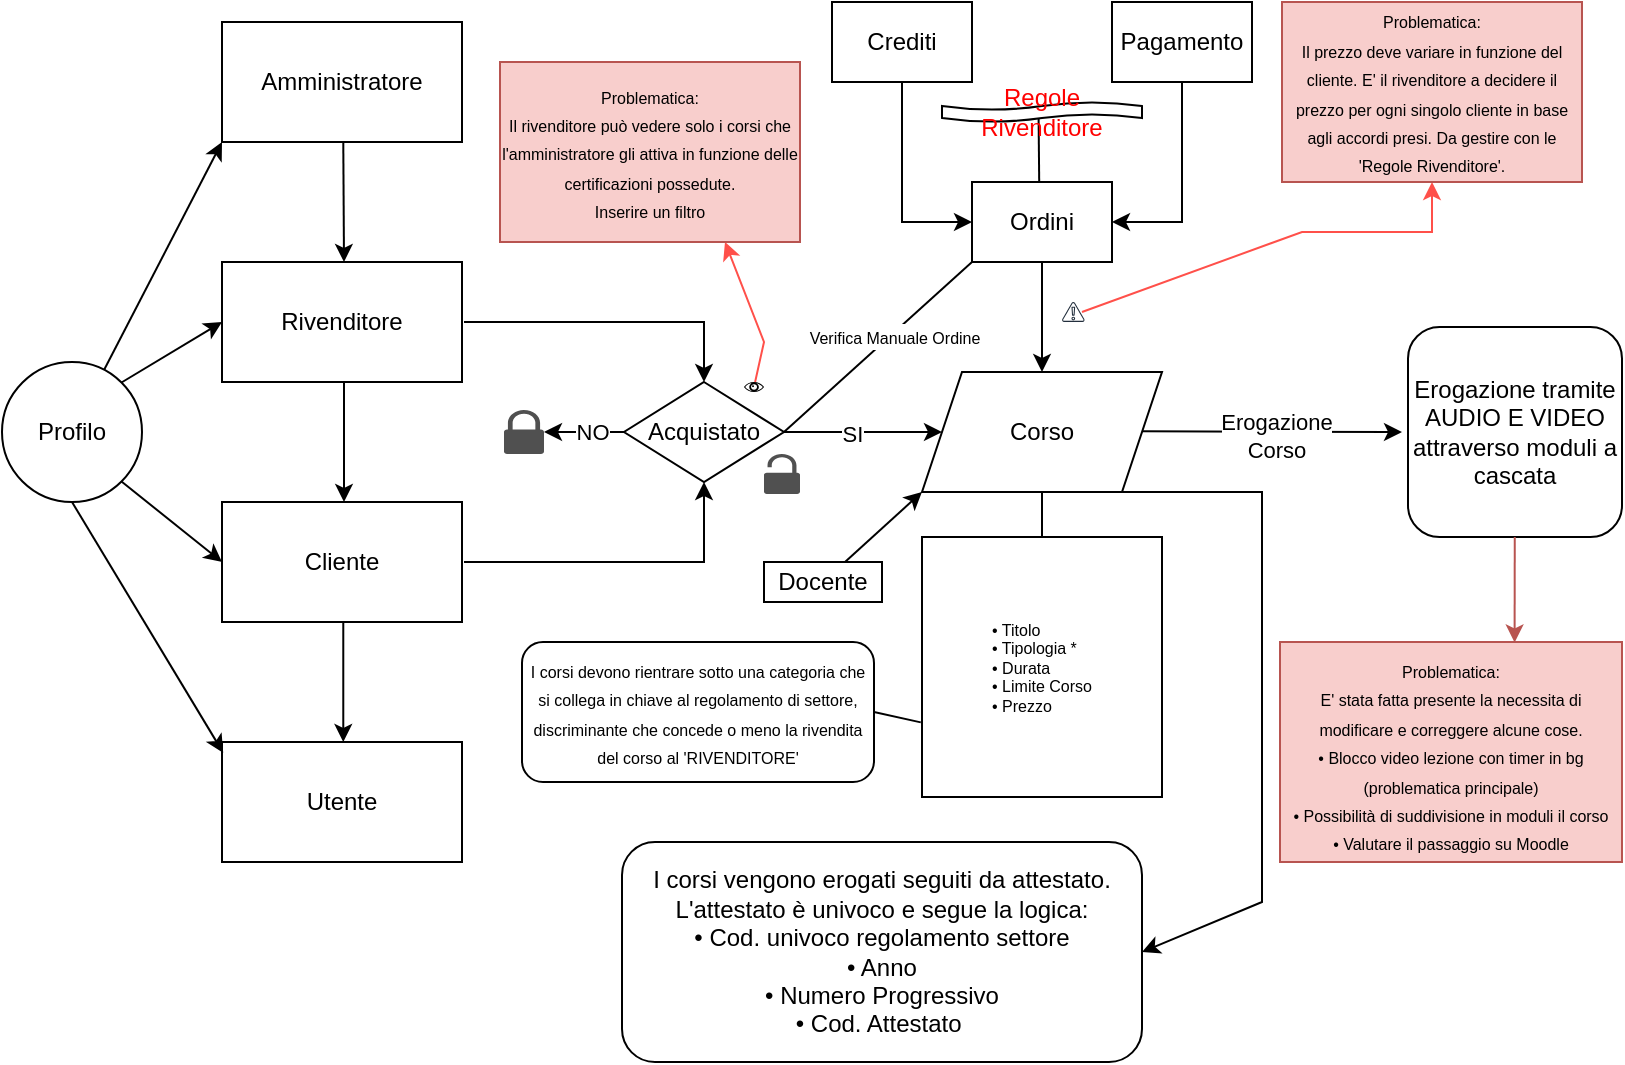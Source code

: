 <mxfile version="22.0.4" type="github">
  <diagram name="Pagina-1" id="Ygy5yfQHm3s8WBBkOKHJ">
    <mxGraphModel dx="1687" dy="882" grid="1" gridSize="10" guides="1" tooltips="1" connect="1" arrows="1" fold="1" page="1" pageScale="1" pageWidth="827" pageHeight="1169" math="0" shadow="0">
      <root>
        <mxCell id="0" />
        <mxCell id="1" parent="0" />
        <mxCell id="aYw8s4LGPYsY6GY9-wbT-1" value="Amministratore" style="rounded=0;whiteSpace=wrap;html=1;" parent="1" vertex="1">
          <mxGeometry x="119" y="40" width="120" height="60" as="geometry" />
        </mxCell>
        <mxCell id="aYw8s4LGPYsY6GY9-wbT-2" value="" style="endArrow=classic;html=1;rounded=0;" parent="1" edge="1">
          <mxGeometry width="50" height="50" relative="1" as="geometry">
            <mxPoint x="179.64" y="100" as="sourcePoint" />
            <mxPoint x="180" y="160" as="targetPoint" />
          </mxGeometry>
        </mxCell>
        <mxCell id="sm0uZwe1ntu3Nj2_a3fd-27" style="edgeStyle=none;rounded=0;orthogonalLoop=1;jettySize=auto;html=1;entryX=0.5;entryY=0;entryDx=0;entryDy=0;" edge="1" parent="1" target="sm0uZwe1ntu3Nj2_a3fd-4">
          <mxGeometry relative="1" as="geometry">
            <mxPoint x="380" y="220" as="targetPoint" />
            <mxPoint x="240" y="190.0" as="sourcePoint" />
            <Array as="points">
              <mxPoint x="360" y="190" />
            </Array>
          </mxGeometry>
        </mxCell>
        <mxCell id="aYw8s4LGPYsY6GY9-wbT-3" value="Rivenditore" style="rounded=0;whiteSpace=wrap;html=1;" parent="1" vertex="1">
          <mxGeometry x="119" y="160" width="120" height="60" as="geometry" />
        </mxCell>
        <mxCell id="aYw8s4LGPYsY6GY9-wbT-7" value="" style="endArrow=classic;html=1;rounded=0;exitX=0.5;exitY=1;exitDx=0;exitDy=0;" parent="1" edge="1">
          <mxGeometry width="50" height="50" relative="1" as="geometry">
            <mxPoint x="180" y="220.0" as="sourcePoint" />
            <mxPoint x="180" y="280" as="targetPoint" />
          </mxGeometry>
        </mxCell>
        <mxCell id="aYw8s4LGPYsY6GY9-wbT-8" value="Cliente" style="rounded=0;whiteSpace=wrap;html=1;" parent="1" vertex="1">
          <mxGeometry x="119" y="280" width="120" height="60" as="geometry" />
        </mxCell>
        <mxCell id="sm0uZwe1ntu3Nj2_a3fd-73" style="edgeStyle=none;rounded=0;orthogonalLoop=1;jettySize=auto;html=1;" edge="1" parent="1">
          <mxGeometry relative="1" as="geometry">
            <mxPoint x="709" y="245" as="targetPoint" />
            <mxPoint x="579.0" y="244.66" as="sourcePoint" />
          </mxGeometry>
        </mxCell>
        <mxCell id="sm0uZwe1ntu3Nj2_a3fd-74" value="Erogazione&lt;br&gt;Corso" style="edgeLabel;html=1;align=center;verticalAlign=middle;resizable=0;points=[];" vertex="1" connectable="0" parent="sm0uZwe1ntu3Nj2_a3fd-73">
          <mxGeometry x="0.027" y="-2" relative="1" as="geometry">
            <mxPoint as="offset" />
          </mxGeometry>
        </mxCell>
        <mxCell id="sm0uZwe1ntu3Nj2_a3fd-3" value="Corso" style="shape=parallelogram;perimeter=parallelogramPerimeter;whiteSpace=wrap;html=1;fixedSize=1;" vertex="1" parent="1">
          <mxGeometry x="469" y="215" width="120" height="60" as="geometry" />
        </mxCell>
        <mxCell id="sm0uZwe1ntu3Nj2_a3fd-25" style="edgeStyle=none;rounded=0;orthogonalLoop=1;jettySize=auto;html=1;exitX=1;exitY=0.5;exitDx=0;exitDy=0;entryX=0;entryY=0.5;entryDx=0;entryDy=0;" edge="1" parent="1" source="sm0uZwe1ntu3Nj2_a3fd-4" target="sm0uZwe1ntu3Nj2_a3fd-3">
          <mxGeometry relative="1" as="geometry">
            <mxPoint x="499" y="245" as="targetPoint" />
            <mxPoint x="439" y="245.0" as="sourcePoint" />
          </mxGeometry>
        </mxCell>
        <mxCell id="sm0uZwe1ntu3Nj2_a3fd-30" value="SI" style="edgeLabel;html=1;align=center;verticalAlign=middle;resizable=0;points=[];" vertex="1" connectable="0" parent="sm0uZwe1ntu3Nj2_a3fd-25">
          <mxGeometry x="-0.146" y="-1" relative="1" as="geometry">
            <mxPoint as="offset" />
          </mxGeometry>
        </mxCell>
        <mxCell id="sm0uZwe1ntu3Nj2_a3fd-29" value="" style="edgeStyle=none;rounded=0;orthogonalLoop=1;jettySize=auto;html=1;" edge="1" parent="1" source="sm0uZwe1ntu3Nj2_a3fd-4" target="sm0uZwe1ntu3Nj2_a3fd-12">
          <mxGeometry relative="1" as="geometry" />
        </mxCell>
        <mxCell id="sm0uZwe1ntu3Nj2_a3fd-34" value="NO" style="edgeLabel;html=1;align=center;verticalAlign=middle;resizable=0;points=[];" vertex="1" connectable="0" parent="sm0uZwe1ntu3Nj2_a3fd-29">
          <mxGeometry x="-0.211" relative="1" as="geometry">
            <mxPoint as="offset" />
          </mxGeometry>
        </mxCell>
        <mxCell id="sm0uZwe1ntu3Nj2_a3fd-4" value="Acquistato" style="rhombus;whiteSpace=wrap;html=1;" vertex="1" parent="1">
          <mxGeometry x="320" y="220" width="80" height="50" as="geometry" />
        </mxCell>
        <mxCell id="sm0uZwe1ntu3Nj2_a3fd-12" value="" style="sketch=0;pointerEvents=1;shadow=0;dashed=0;html=1;strokeColor=none;fillColor=#505050;labelPosition=center;verticalLabelPosition=bottom;verticalAlign=top;outlineConnect=0;align=center;shape=mxgraph.office.security.lock_protected;" vertex="1" parent="1">
          <mxGeometry x="260" y="234" width="20" height="22" as="geometry" />
        </mxCell>
        <mxCell id="sm0uZwe1ntu3Nj2_a3fd-13" value="" style="sketch=0;pointerEvents=1;shadow=0;dashed=0;html=1;strokeColor=none;fillColor=#505050;labelPosition=center;verticalLabelPosition=bottom;verticalAlign=top;outlineConnect=0;align=center;shape=mxgraph.office.security.lock_unprotected;" vertex="1" parent="1">
          <mxGeometry x="390" y="256" width="18" height="20" as="geometry" />
        </mxCell>
        <mxCell id="sm0uZwe1ntu3Nj2_a3fd-22" value="&lt;div style=&quot;text-align: left; font-size: 8px;&quot;&gt;&lt;span style=&quot;background-color: initial;&quot;&gt;&lt;font style=&quot;font-size: 8px;&quot;&gt;• Titolo&lt;/font&gt;&lt;/span&gt;&lt;/div&gt;&lt;div style=&quot;text-align: left; font-size: 8px;&quot;&gt;&lt;span style=&quot;background-color: initial;&quot;&gt;&lt;font style=&quot;font-size: 8px;&quot;&gt;• Tipologia *&lt;/font&gt;&lt;/span&gt;&lt;/div&gt;&lt;div style=&quot;text-align: left; font-size: 8px;&quot;&gt;&lt;span style=&quot;background-color: initial;&quot;&gt;&lt;font style=&quot;font-size: 8px;&quot;&gt;• Durata&lt;/font&gt;&lt;/span&gt;&lt;/div&gt;&lt;div style=&quot;text-align: left; font-size: 8px;&quot;&gt;&lt;span style=&quot;background-color: initial;&quot;&gt;&lt;font style=&quot;font-size: 8px;&quot;&gt;• Limite Corso&lt;/font&gt;&lt;/span&gt;&lt;/div&gt;&lt;div style=&quot;text-align: left; font-size: 8px;&quot;&gt;&lt;span style=&quot;background-color: initial;&quot;&gt;&lt;font style=&quot;font-size: 8px;&quot;&gt;• Prezzo&lt;/font&gt;&lt;/span&gt;&lt;/div&gt;" style="rounded=0;whiteSpace=wrap;html=1;labelPosition=center;verticalLabelPosition=middle;align=center;verticalAlign=middle;" vertex="1" parent="1">
          <mxGeometry x="469" y="297.5" width="120" height="130" as="geometry" />
        </mxCell>
        <mxCell id="sm0uZwe1ntu3Nj2_a3fd-28" style="edgeStyle=none;rounded=0;orthogonalLoop=1;jettySize=auto;html=1;entryX=0.5;entryY=1;entryDx=0;entryDy=0;" edge="1" parent="1" target="sm0uZwe1ntu3Nj2_a3fd-4">
          <mxGeometry relative="1" as="geometry">
            <mxPoint x="360" y="350" as="targetPoint" />
            <mxPoint x="240" y="310" as="sourcePoint" />
            <Array as="points">
              <mxPoint x="360" y="310" />
            </Array>
          </mxGeometry>
        </mxCell>
        <mxCell id="sm0uZwe1ntu3Nj2_a3fd-31" value="" style="endArrow=none;html=1;rounded=0;exitX=0.5;exitY=0;exitDx=0;exitDy=0;" edge="1" parent="1" source="sm0uZwe1ntu3Nj2_a3fd-22" target="sm0uZwe1ntu3Nj2_a3fd-3">
          <mxGeometry width="50" height="50" relative="1" as="geometry">
            <mxPoint x="514" y="275" as="sourcePoint" />
            <mxPoint x="564" y="225" as="targetPoint" />
          </mxGeometry>
        </mxCell>
        <mxCell id="sm0uZwe1ntu3Nj2_a3fd-32" value="Utente" style="rounded=0;whiteSpace=wrap;html=1;" vertex="1" parent="1">
          <mxGeometry x="119" y="400" width="120" height="60" as="geometry" />
        </mxCell>
        <mxCell id="sm0uZwe1ntu3Nj2_a3fd-33" value="" style="endArrow=classic;html=1;rounded=0;exitX=0.5;exitY=1;exitDx=0;exitDy=0;" edge="1" parent="1">
          <mxGeometry width="50" height="50" relative="1" as="geometry">
            <mxPoint x="179.64" y="340" as="sourcePoint" />
            <mxPoint x="179.64" y="400" as="targetPoint" />
          </mxGeometry>
        </mxCell>
        <mxCell id="sm0uZwe1ntu3Nj2_a3fd-43" style="edgeStyle=none;rounded=0;orthogonalLoop=1;jettySize=auto;html=1;" edge="1" parent="1" source="sm0uZwe1ntu3Nj2_a3fd-35" target="sm0uZwe1ntu3Nj2_a3fd-3">
          <mxGeometry relative="1" as="geometry" />
        </mxCell>
        <mxCell id="sm0uZwe1ntu3Nj2_a3fd-35" value="Ordini" style="rounded=0;whiteSpace=wrap;html=1;" vertex="1" parent="1">
          <mxGeometry x="494" y="120" width="70" height="40" as="geometry" />
        </mxCell>
        <mxCell id="sm0uZwe1ntu3Nj2_a3fd-42" style="edgeStyle=none;rounded=0;orthogonalLoop=1;jettySize=auto;html=1;entryX=1;entryY=0.5;entryDx=0;entryDy=0;" edge="1" parent="1" source="sm0uZwe1ntu3Nj2_a3fd-36" target="sm0uZwe1ntu3Nj2_a3fd-35">
          <mxGeometry relative="1" as="geometry">
            <mxPoint x="599" y="150" as="targetPoint" />
            <Array as="points">
              <mxPoint x="599" y="140" />
            </Array>
          </mxGeometry>
        </mxCell>
        <mxCell id="sm0uZwe1ntu3Nj2_a3fd-36" value="Pagamento" style="rounded=0;whiteSpace=wrap;html=1;" vertex="1" parent="1">
          <mxGeometry x="564" y="30" width="70" height="40" as="geometry" />
        </mxCell>
        <mxCell id="sm0uZwe1ntu3Nj2_a3fd-41" style="edgeStyle=none;rounded=0;orthogonalLoop=1;jettySize=auto;html=1;entryX=0;entryY=0.5;entryDx=0;entryDy=0;" edge="1" parent="1" source="sm0uZwe1ntu3Nj2_a3fd-37" target="sm0uZwe1ntu3Nj2_a3fd-35">
          <mxGeometry relative="1" as="geometry">
            <mxPoint x="459" y="150" as="targetPoint" />
            <Array as="points">
              <mxPoint x="459" y="140" />
            </Array>
          </mxGeometry>
        </mxCell>
        <mxCell id="sm0uZwe1ntu3Nj2_a3fd-37" value="Crediti" style="rounded=0;whiteSpace=wrap;html=1;" vertex="1" parent="1">
          <mxGeometry x="424" y="30" width="70" height="40" as="geometry" />
        </mxCell>
        <mxCell id="sm0uZwe1ntu3Nj2_a3fd-48" style="edgeStyle=none;rounded=0;orthogonalLoop=1;jettySize=auto;html=1;strokeColor=#FF504A;entryX=0.75;entryY=1;entryDx=0;entryDy=0;" edge="1" parent="1" source="sm0uZwe1ntu3Nj2_a3fd-44" target="sm0uZwe1ntu3Nj2_a3fd-46">
          <mxGeometry relative="1" as="geometry">
            <Array as="points">
              <mxPoint x="390" y="200" />
            </Array>
          </mxGeometry>
        </mxCell>
        <mxCell id="sm0uZwe1ntu3Nj2_a3fd-44" value="" style="shape=mxgraph.signs.healthcare.eye;html=1;pointerEvents=1;fillColor=#000000;strokeColor=none;verticalLabelPosition=bottom;verticalAlign=top;align=center;" vertex="1" parent="1">
          <mxGeometry x="380" y="220" width="10" height="5" as="geometry" />
        </mxCell>
        <mxCell id="sm0uZwe1ntu3Nj2_a3fd-46" value="&lt;font style=&quot;&quot;&gt;&lt;span style=&quot;font-size: 8px;&quot;&gt;Problematica:&lt;/span&gt;&lt;br&gt;&lt;font style=&quot;font-size: 8px;&quot;&gt;Il rivenditore può vedere solo i corsi che l&#39;amministratore gli attiva in funzione delle certificazioni possedute.&lt;br&gt;Inserire un filtro&lt;/font&gt;&lt;br&gt;&lt;/font&gt;" style="rounded=0;whiteSpace=wrap;html=1;labelBackgroundColor=none;fillColor=#f8cecc;strokeColor=#b85450;" vertex="1" parent="1">
          <mxGeometry x="258" y="60" width="150" height="90" as="geometry" />
        </mxCell>
        <mxCell id="sm0uZwe1ntu3Nj2_a3fd-51" value="" style="endArrow=none;html=1;rounded=0;exitX=1;exitY=0.5;exitDx=0;exitDy=0;entryX=0;entryY=1;entryDx=0;entryDy=0;" edge="1" parent="1" source="sm0uZwe1ntu3Nj2_a3fd-4" target="sm0uZwe1ntu3Nj2_a3fd-35">
          <mxGeometry width="50" height="50" relative="1" as="geometry">
            <mxPoint x="439.08" y="244.64" as="sourcePoint" />
            <mxPoint x="489" y="190" as="targetPoint" />
          </mxGeometry>
        </mxCell>
        <mxCell id="sm0uZwe1ntu3Nj2_a3fd-52" value="&lt;font style=&quot;font-size: 8px;&quot;&gt;Verifica Manuale Ordine&lt;/font&gt;" style="edgeLabel;html=1;align=center;verticalAlign=middle;resizable=0;points=[];" vertex="1" connectable="0" parent="sm0uZwe1ntu3Nj2_a3fd-51">
          <mxGeometry x="0.153" y="-1" relative="1" as="geometry">
            <mxPoint as="offset" />
          </mxGeometry>
        </mxCell>
        <mxCell id="sm0uZwe1ntu3Nj2_a3fd-54" style="edgeStyle=none;rounded=0;orthogonalLoop=1;jettySize=auto;html=1;entryX=0;entryY=1;entryDx=0;entryDy=0;" edge="1" parent="1" source="sm0uZwe1ntu3Nj2_a3fd-53" target="aYw8s4LGPYsY6GY9-wbT-1">
          <mxGeometry relative="1" as="geometry" />
        </mxCell>
        <mxCell id="sm0uZwe1ntu3Nj2_a3fd-55" style="edgeStyle=none;rounded=0;orthogonalLoop=1;jettySize=auto;html=1;exitX=1;exitY=0;exitDx=0;exitDy=0;entryX=0;entryY=0.5;entryDx=0;entryDy=0;" edge="1" parent="1" source="sm0uZwe1ntu3Nj2_a3fd-53" target="aYw8s4LGPYsY6GY9-wbT-3">
          <mxGeometry relative="1" as="geometry" />
        </mxCell>
        <mxCell id="sm0uZwe1ntu3Nj2_a3fd-56" style="edgeStyle=none;rounded=0;orthogonalLoop=1;jettySize=auto;html=1;exitX=1;exitY=1;exitDx=0;exitDy=0;entryX=0;entryY=0.5;entryDx=0;entryDy=0;" edge="1" parent="1" source="sm0uZwe1ntu3Nj2_a3fd-53" target="aYw8s4LGPYsY6GY9-wbT-8">
          <mxGeometry relative="1" as="geometry" />
        </mxCell>
        <mxCell id="sm0uZwe1ntu3Nj2_a3fd-53" value="Profilo" style="ellipse;whiteSpace=wrap;html=1;aspect=fixed;" vertex="1" parent="1">
          <mxGeometry x="9" y="210" width="70" height="70" as="geometry" />
        </mxCell>
        <mxCell id="sm0uZwe1ntu3Nj2_a3fd-57" style="edgeStyle=none;rounded=0;orthogonalLoop=1;jettySize=auto;html=1;exitX=0.5;exitY=1;exitDx=0;exitDy=0;entryX=0.005;entryY=0.09;entryDx=0;entryDy=0;entryPerimeter=0;" edge="1" parent="1" source="sm0uZwe1ntu3Nj2_a3fd-53" target="sm0uZwe1ntu3Nj2_a3fd-32">
          <mxGeometry relative="1" as="geometry" />
        </mxCell>
        <mxCell id="sm0uZwe1ntu3Nj2_a3fd-59" style="edgeStyle=none;rounded=0;orthogonalLoop=1;jettySize=auto;html=1;entryX=0;entryY=1;entryDx=0;entryDy=0;" edge="1" parent="1" source="sm0uZwe1ntu3Nj2_a3fd-58" target="sm0uZwe1ntu3Nj2_a3fd-3">
          <mxGeometry relative="1" as="geometry">
            <mxPoint x="479" y="280" as="targetPoint" />
          </mxGeometry>
        </mxCell>
        <mxCell id="sm0uZwe1ntu3Nj2_a3fd-58" value="Docente" style="rounded=0;whiteSpace=wrap;html=1;" vertex="1" parent="1">
          <mxGeometry x="390" y="310" width="59" height="20" as="geometry" />
        </mxCell>
        <mxCell id="sm0uZwe1ntu3Nj2_a3fd-60" style="edgeStyle=none;rounded=0;orthogonalLoop=1;jettySize=auto;html=1;strokeColor=#FF504A;entryX=0.5;entryY=1;entryDx=0;entryDy=0;" edge="1" parent="1" target="sm0uZwe1ntu3Nj2_a3fd-66">
          <mxGeometry relative="1" as="geometry">
            <mxPoint x="549" y="185" as="sourcePoint" />
            <Array as="points">
              <mxPoint x="659" y="145" />
              <mxPoint x="724" y="145" />
            </Array>
            <mxPoint x="754.0" y="115" as="targetPoint" />
          </mxGeometry>
        </mxCell>
        <mxCell id="sm0uZwe1ntu3Nj2_a3fd-62" value="" style="sketch=0;outlineConnect=0;fontColor=#232F3E;gradientColor=none;fillColor=#232F3D;strokeColor=none;dashed=0;verticalLabelPosition=bottom;verticalAlign=top;align=center;html=1;fontSize=12;fontStyle=0;aspect=fixed;pointerEvents=1;shape=mxgraph.aws4.alert;" vertex="1" parent="1">
          <mxGeometry x="539" y="180" width="11.31" height="10" as="geometry" />
        </mxCell>
        <mxCell id="sm0uZwe1ntu3Nj2_a3fd-66" value="&lt;font style=&quot;&quot;&gt;&lt;span style=&quot;font-size: 8px;&quot;&gt;Problematica:&lt;/span&gt;&lt;br&gt;&lt;font style=&quot;font-size: 8px;&quot;&gt;Il prezzo deve variare in funzione del cliente. E&#39; il rivenditore a decidere il prezzo per ogni singolo cliente in base agli accordi presi. Da gestire con le &#39;Regole Rivenditore&#39;.&lt;/font&gt;&lt;br&gt;&lt;/font&gt;" style="rounded=0;whiteSpace=wrap;html=1;labelBackgroundColor=none;fillColor=#f8cecc;strokeColor=#b85450;" vertex="1" parent="1">
          <mxGeometry x="649" y="30" width="150" height="90" as="geometry" />
        </mxCell>
        <mxCell id="sm0uZwe1ntu3Nj2_a3fd-71" value="" style="endArrow=none;html=1;rounded=0;entryX=0.483;entryY=0.775;entryDx=0;entryDy=0;entryPerimeter=0;exitX=0.48;exitY=0.001;exitDx=0;exitDy=0;exitPerimeter=0;" edge="1" parent="1" source="sm0uZwe1ntu3Nj2_a3fd-35" target="sm0uZwe1ntu3Nj2_a3fd-68">
          <mxGeometry width="50" height="50" relative="1" as="geometry">
            <mxPoint x="494" y="170" as="sourcePoint" />
            <mxPoint x="544" y="120" as="targetPoint" />
          </mxGeometry>
        </mxCell>
        <mxCell id="sm0uZwe1ntu3Nj2_a3fd-68" value="&lt;font color=&quot;#ff0000&quot;&gt;Regole Rivenditore&lt;/font&gt;" style="shape=tape;whiteSpace=wrap;html=1;" vertex="1" parent="1">
          <mxGeometry x="479" y="80" width="100" height="10" as="geometry" />
        </mxCell>
        <mxCell id="sm0uZwe1ntu3Nj2_a3fd-72" value="" style="endArrow=classic;html=1;rounded=0;exitX=0.834;exitY=1;exitDx=0;exitDy=0;exitPerimeter=0;entryX=1;entryY=0.5;entryDx=0;entryDy=0;" edge="1" parent="1" source="sm0uZwe1ntu3Nj2_a3fd-3" target="sm0uZwe1ntu3Nj2_a3fd-78">
          <mxGeometry width="50" height="50" relative="1" as="geometry">
            <mxPoint x="599" y="275" as="sourcePoint" />
            <mxPoint x="599" y="450" as="targetPoint" />
            <Array as="points">
              <mxPoint x="639" y="275" />
              <mxPoint x="639" y="480" />
            </Array>
          </mxGeometry>
        </mxCell>
        <mxCell id="sm0uZwe1ntu3Nj2_a3fd-77" value="Erogazione tramite&lt;br&gt;AUDIO E VIDEO&lt;br&gt;attraverso moduli a cascata" style="rounded=1;whiteSpace=wrap;html=1;" vertex="1" parent="1">
          <mxGeometry x="712" y="192.5" width="107" height="105" as="geometry" />
        </mxCell>
        <mxCell id="sm0uZwe1ntu3Nj2_a3fd-78" value="&lt;div style=&quot;&quot;&gt;&lt;span style=&quot;background-color: initial;&quot;&gt;I corsi vengono erogati seguiti da attestato. L&#39;attestato è univoco e segue la logica:&lt;/span&gt;&lt;/div&gt;&lt;div style=&quot;&quot;&gt;&lt;span style=&quot;background-color: initial;&quot;&gt;• Cod. univoco regolamento settore&lt;/span&gt;&lt;/div&gt;&lt;div style=&quot;&quot;&gt;&lt;span style=&quot;background-color: initial;&quot;&gt;• Anno&lt;/span&gt;&lt;/div&gt;&lt;div style=&quot;&quot;&gt;&lt;span style=&quot;background-color: initial;&quot;&gt;• Numero Progressivo&lt;/span&gt;&lt;/div&gt;&lt;div style=&quot;&quot;&gt;&lt;span style=&quot;background-color: initial;&quot;&gt;• Cod. Attestato&amp;nbsp;&lt;/span&gt;&lt;/div&gt;" style="rounded=1;whiteSpace=wrap;html=1;verticalAlign=middle;align=center;" vertex="1" parent="1">
          <mxGeometry x="319" y="450" width="260" height="110" as="geometry" />
        </mxCell>
        <mxCell id="sm0uZwe1ntu3Nj2_a3fd-81" value="&lt;font style=&quot;font-size: 8px;&quot;&gt;I corsi devono rientrare sotto una categoria che si collega in chiave al regolamento di settore, discriminante che concede o meno la rivendita del corso al &#39;RIVENDITORE&#39;&lt;/font&gt;" style="rounded=1;whiteSpace=wrap;html=1;" vertex="1" parent="1">
          <mxGeometry x="269" y="350" width="176" height="70" as="geometry" />
        </mxCell>
        <mxCell id="sm0uZwe1ntu3Nj2_a3fd-82" value="" style="endArrow=none;html=1;rounded=0;exitX=1;exitY=0.5;exitDx=0;exitDy=0;entryX=-0.005;entryY=0.713;entryDx=0;entryDy=0;entryPerimeter=0;" edge="1" parent="1" source="sm0uZwe1ntu3Nj2_a3fd-81" target="sm0uZwe1ntu3Nj2_a3fd-22">
          <mxGeometry width="50" height="50" relative="1" as="geometry">
            <mxPoint x="445" y="390" as="sourcePoint" />
            <mxPoint x="459" y="390" as="targetPoint" />
          </mxGeometry>
        </mxCell>
        <mxCell id="sm0uZwe1ntu3Nj2_a3fd-83" value="&lt;font style=&quot;font-size: 8px;&quot;&gt;&lt;span style=&quot;font-size: 8px;&quot;&gt;Problematica:&lt;/span&gt;&lt;br&gt;&lt;span style=&quot;&quot;&gt;E&#39; stata fatta presente la necessita di modificare e correggere alcune cose.&lt;br&gt;&lt;/span&gt;• Blocco video lezione con timer in bg (problematica principale)&lt;br&gt;• Possibilità di suddivisione in moduli il corso&lt;br&gt;• Valutare il passaggio su Moodle&lt;br&gt;&lt;/font&gt;" style="rounded=0;whiteSpace=wrap;html=1;labelBackgroundColor=none;fillColor=#f8cecc;strokeColor=#b85450;verticalAlign=top;" vertex="1" parent="1">
          <mxGeometry x="648" y="350" width="171" height="110" as="geometry" />
        </mxCell>
        <mxCell id="sm0uZwe1ntu3Nj2_a3fd-84" value="" style="endArrow=classic;html=1;rounded=0;entryX=0.686;entryY=0.002;entryDx=0;entryDy=0;entryPerimeter=0;fillColor=#f8cecc;strokeColor=#b85450;" edge="1" parent="1" target="sm0uZwe1ntu3Nj2_a3fd-83">
          <mxGeometry width="50" height="50" relative="1" as="geometry">
            <mxPoint x="765.38" y="297.5" as="sourcePoint" />
            <mxPoint x="765.38" y="327.5" as="targetPoint" />
          </mxGeometry>
        </mxCell>
      </root>
    </mxGraphModel>
  </diagram>
</mxfile>

